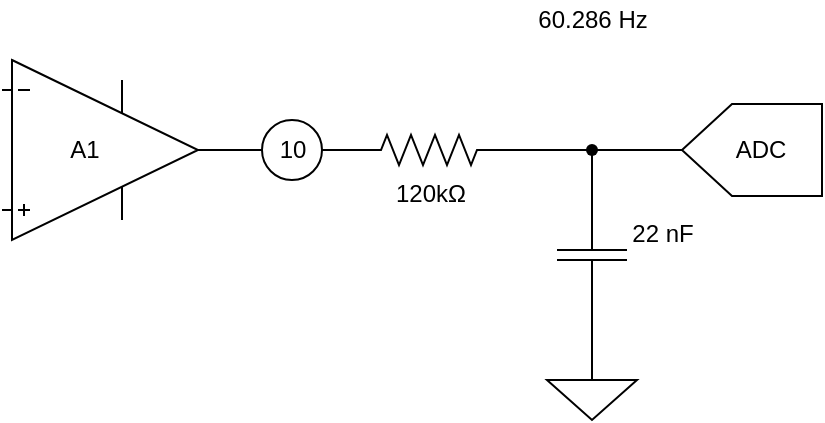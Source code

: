 <mxfile>
    <diagram id="g3q8rk-if3WYDGcbHtvd" name="Page-1">
        <mxGraphModel dx="1168" dy="665" grid="1" gridSize="10" guides="1" tooltips="1" connect="1" arrows="1" fold="1" page="1" pageScale="1" pageWidth="827" pageHeight="1169" math="0" shadow="0">
            <root>
                <mxCell id="0"/>
                <mxCell id="1" parent="0"/>
                <mxCell id="29" style="edgeStyle=elbowEdgeStyle;rounded=0;elbow=vertical;html=1;exitX=0.5;exitY=0;exitDx=0;exitDy=0;exitPerimeter=0;entryX=1;entryY=0.5;entryDx=0;entryDy=0;entryPerimeter=0;endArrow=none;endFill=0;" edge="1" parent="1" source="5" target="15">
                    <mxGeometry relative="1" as="geometry"/>
                </mxCell>
                <mxCell id="5" value="" style="pointerEvents=1;verticalLabelPosition=bottom;shadow=0;dashed=0;align=center;html=1;verticalAlign=top;shape=mxgraph.electrical.signal_sources.signal_ground;" parent="1" vertex="1">
                    <mxGeometry x="472.5" y="370" width="45" height="30" as="geometry"/>
                </mxCell>
                <mxCell id="6" value="ADC" style="verticalLabelPosition=middle;shadow=0;dashed=0;align=center;html=1;verticalAlign=middle;shape=mxgraph.electrical.abstract.dac;rotation=0;labelPosition=center;horizontal=1;spacingRight=0;flipH=1;spacingLeft=7;" parent="1" vertex="1">
                    <mxGeometry x="540" y="242" width="70" height="46" as="geometry"/>
                </mxCell>
                <mxCell id="10" style="edgeStyle=none;html=1;exitX=1;exitY=0.5;exitDx=0;exitDy=0;exitPerimeter=0;entryX=0;entryY=0.5;entryDx=0;entryDy=0;endArrow=none;endFill=0;" parent="1" source="8" target="9" edge="1">
                    <mxGeometry relative="1" as="geometry"/>
                </mxCell>
                <mxCell id="8" value="A1" style="verticalLabelPosition=middle;shadow=0;dashed=0;align=center;html=1;verticalAlign=middle;shape=mxgraph.electrical.abstract.operational_amp_1;labelPosition=center;spacingLeft=0;spacingRight=16;" parent="1" vertex="1">
                    <mxGeometry x="200" y="220" width="98" height="90" as="geometry"/>
                </mxCell>
                <mxCell id="13" style="edgeStyle=none;html=1;exitX=1;exitY=0.5;exitDx=0;exitDy=0;entryX=0;entryY=0.5;entryDx=0;entryDy=0;entryPerimeter=0;endArrow=none;endFill=0;" edge="1" parent="1" source="9" target="12">
                    <mxGeometry relative="1" as="geometry"/>
                </mxCell>
                <mxCell id="9" value="10" style="verticalLabelPosition=middle;shadow=0;dashed=0;align=center;html=1;verticalAlign=middle;strokeWidth=1;shape=ellipse;perimeter=ellipsePerimeter;labelPosition=center;" parent="1" vertex="1">
                    <mxGeometry x="330" y="250" width="30" height="30" as="geometry"/>
                </mxCell>
                <mxCell id="34" style="edgeStyle=elbowEdgeStyle;rounded=0;elbow=vertical;html=1;exitX=1;exitY=0.5;exitDx=0;exitDy=0;exitPerimeter=0;endArrow=none;endFill=0;entryX=-0.037;entryY=0.522;entryDx=0;entryDy=0;entryPerimeter=0;" edge="1" parent="1" source="12" target="32">
                    <mxGeometry relative="1" as="geometry">
                        <mxPoint x="490" y="265.056" as="targetPoint"/>
                    </mxGeometry>
                </mxCell>
                <mxCell id="12" value="120k&lt;span style=&quot;text-align: left&quot;&gt;Ω&lt;/span&gt;" style="pointerEvents=1;verticalLabelPosition=bottom;shadow=0;dashed=0;align=center;html=1;verticalAlign=top;shape=mxgraph.electrical.resistors.resistor_2;" vertex="1" parent="1">
                    <mxGeometry x="376" y="257.5" width="75" height="15" as="geometry"/>
                </mxCell>
                <mxCell id="30" style="edgeStyle=elbowEdgeStyle;rounded=0;elbow=vertical;html=1;exitDx=0;exitDy=0;exitPerimeter=0;entryX=1;entryY=0.5;entryDx=0;entryDy=0;entryPerimeter=0;endArrow=none;endFill=0;startArrow=none;" edge="1" parent="1" source="32" target="6">
                    <mxGeometry relative="1" as="geometry"/>
                </mxCell>
                <mxCell id="15" value="22 nF" style="pointerEvents=1;verticalLabelPosition=bottom;shadow=0;dashed=0;align=center;html=1;verticalAlign=top;shape=mxgraph.electrical.capacitors.capacitor_1;rotation=90;horizontal=0;" vertex="1" parent="1">
                    <mxGeometry x="470" y="300" width="50" height="35" as="geometry"/>
                </mxCell>
                <mxCell id="32" value="" style="shape=waypoint;sketch=0;fillStyle=solid;size=6;pointerEvents=1;points=[];fillColor=none;resizable=0;rotatable=0;perimeter=centerPerimeter;snapToPoint=1;align=center;verticalAlign=middle;" vertex="1" parent="1">
                    <mxGeometry x="475" y="245" width="40" height="40" as="geometry"/>
                </mxCell>
                <mxCell id="33" value="" style="edgeStyle=elbowEdgeStyle;rounded=0;elbow=vertical;html=1;exitX=0;exitY=0.5;exitDx=0;exitDy=0;exitPerimeter=0;entryDx=0;entryDy=0;entryPerimeter=0;endArrow=none;endFill=0;" edge="1" parent="1" source="15" target="32">
                    <mxGeometry relative="1" as="geometry">
                        <mxPoint x="495" y="292.5" as="sourcePoint"/>
                        <mxPoint x="540" y="265" as="targetPoint"/>
                    </mxGeometry>
                </mxCell>
                <mxCell id="37" value="60.286 Hz" style="text;html=1;align=center;verticalAlign=middle;resizable=0;points=[];autosize=1;strokeColor=none;" vertex="1" parent="1">
                    <mxGeometry x="460" y="190" width="70" height="20" as="geometry"/>
                </mxCell>
            </root>
        </mxGraphModel>
    </diagram>
</mxfile>
